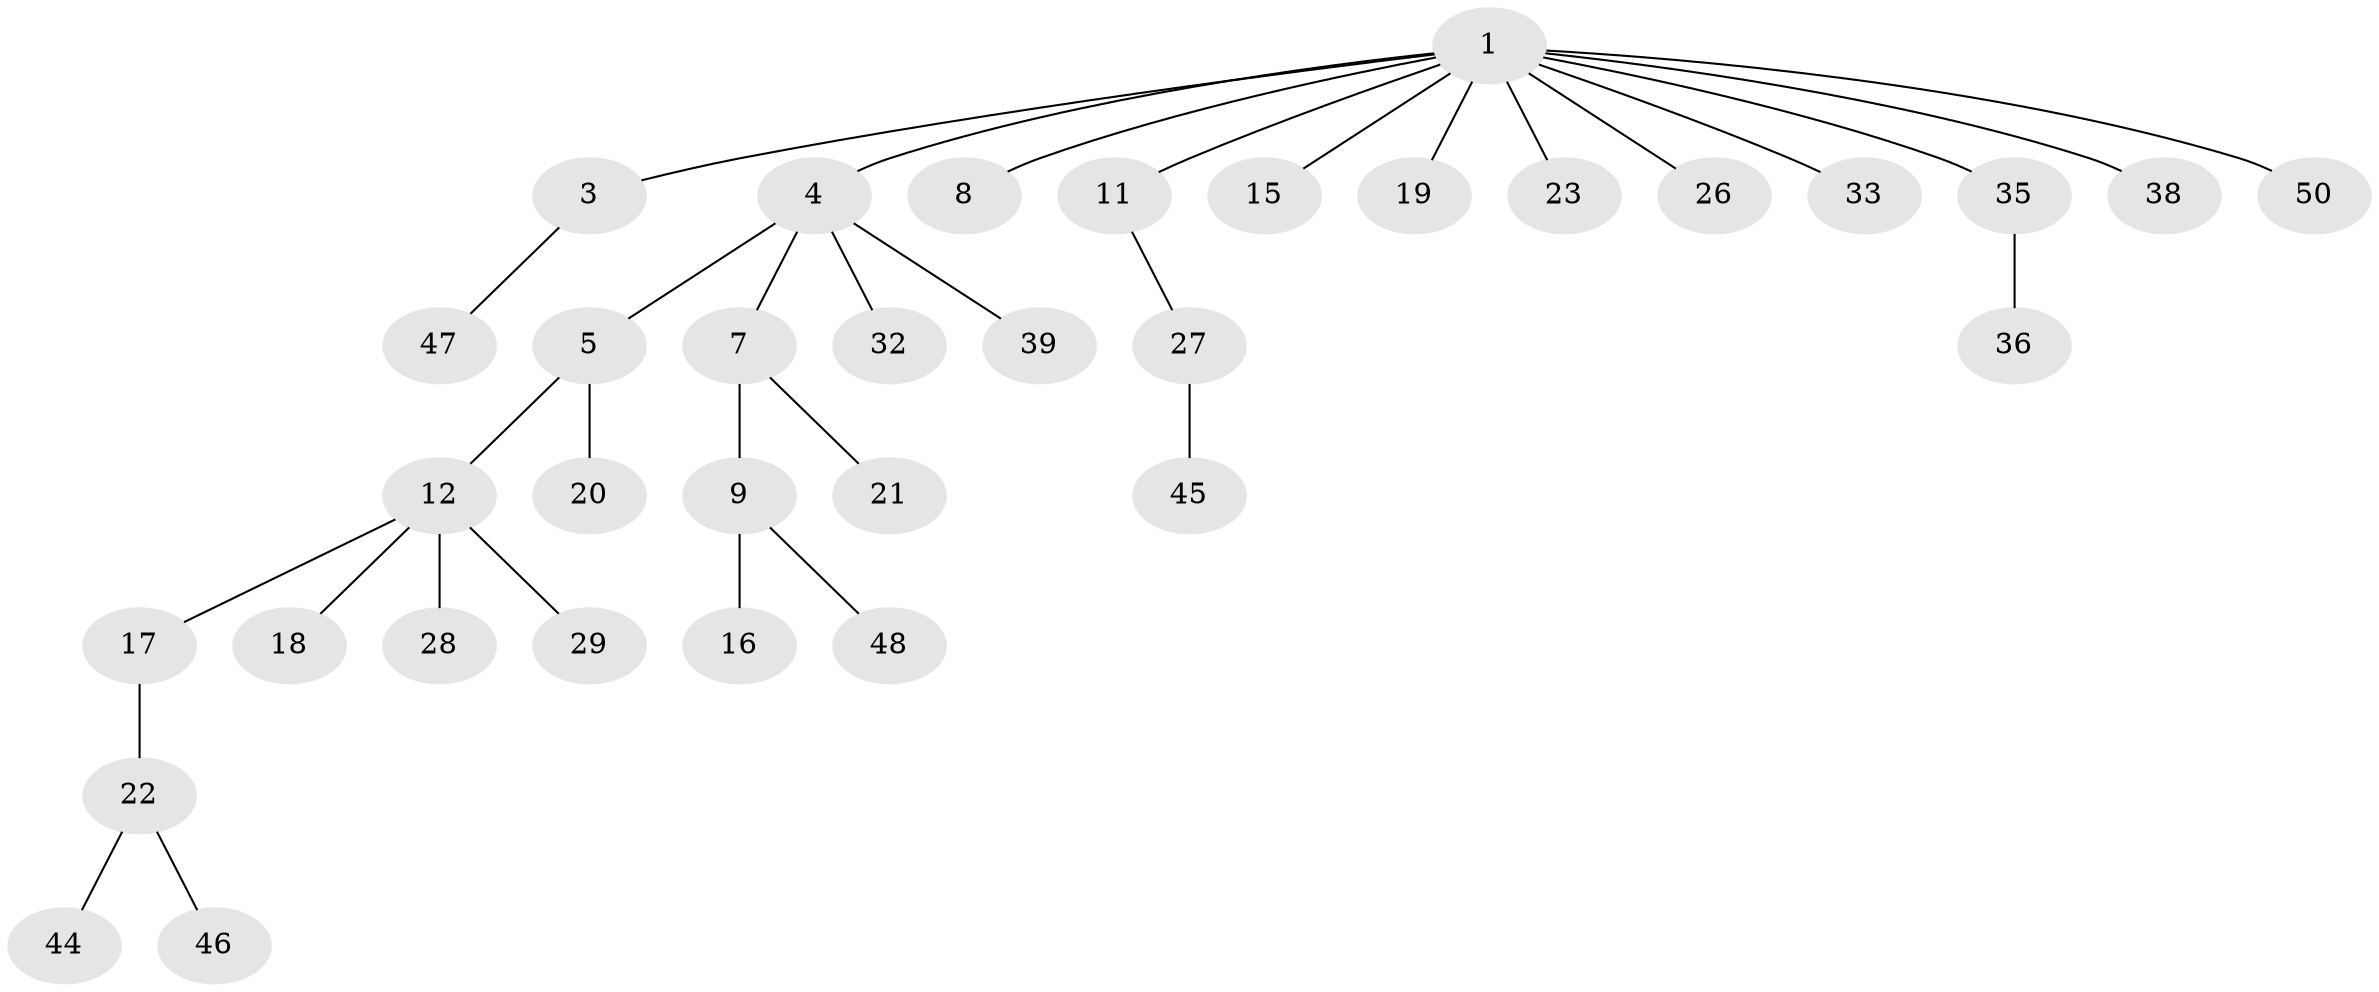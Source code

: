 // original degree distribution, {6: 0.02, 8: 0.02, 3: 0.14, 5: 0.02, 2: 0.24, 4: 0.04, 1: 0.52}
// Generated by graph-tools (version 1.1) at 2025/42/03/06/25 10:42:02]
// undirected, 34 vertices, 33 edges
graph export_dot {
graph [start="1"]
  node [color=gray90,style=filled];
  1 [super="+2"];
  3 [super="+14"];
  4 [super="+24"];
  5 [super="+6"];
  7 [super="+42"];
  8;
  9 [super="+10"];
  11 [super="+30"];
  12 [super="+13"];
  15;
  16 [super="+25"];
  17;
  18 [super="+43"];
  19;
  20;
  21 [super="+49"];
  22 [super="+41"];
  23 [super="+34"];
  26;
  27 [super="+31"];
  28;
  29 [super="+37"];
  32;
  33 [super="+40"];
  35;
  36;
  38;
  39;
  44;
  45;
  46;
  47;
  48;
  50;
  1 -- 3;
  1 -- 11;
  1 -- 23;
  1 -- 33;
  1 -- 35;
  1 -- 4;
  1 -- 38;
  1 -- 8;
  1 -- 15;
  1 -- 50;
  1 -- 19;
  1 -- 26;
  3 -- 47;
  4 -- 5;
  4 -- 7;
  4 -- 39;
  4 -- 32;
  5 -- 20;
  5 -- 12;
  7 -- 9;
  7 -- 21;
  9 -- 48;
  9 -- 16;
  11 -- 27;
  12 -- 18;
  12 -- 17;
  12 -- 29;
  12 -- 28;
  17 -- 22;
  22 -- 44;
  22 -- 46;
  27 -- 45;
  35 -- 36;
}

